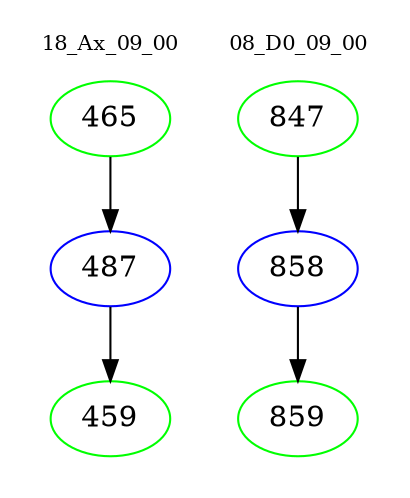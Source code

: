 digraph{
subgraph cluster_0 {
color = white
label = "18_Ax_09_00";
fontsize=10;
T0_465 [label="465", color="green"]
T0_465 -> T0_487 [color="black"]
T0_487 [label="487", color="blue"]
T0_487 -> T0_459 [color="black"]
T0_459 [label="459", color="green"]
}
subgraph cluster_1 {
color = white
label = "08_D0_09_00";
fontsize=10;
T1_847 [label="847", color="green"]
T1_847 -> T1_858 [color="black"]
T1_858 [label="858", color="blue"]
T1_858 -> T1_859 [color="black"]
T1_859 [label="859", color="green"]
}
}
